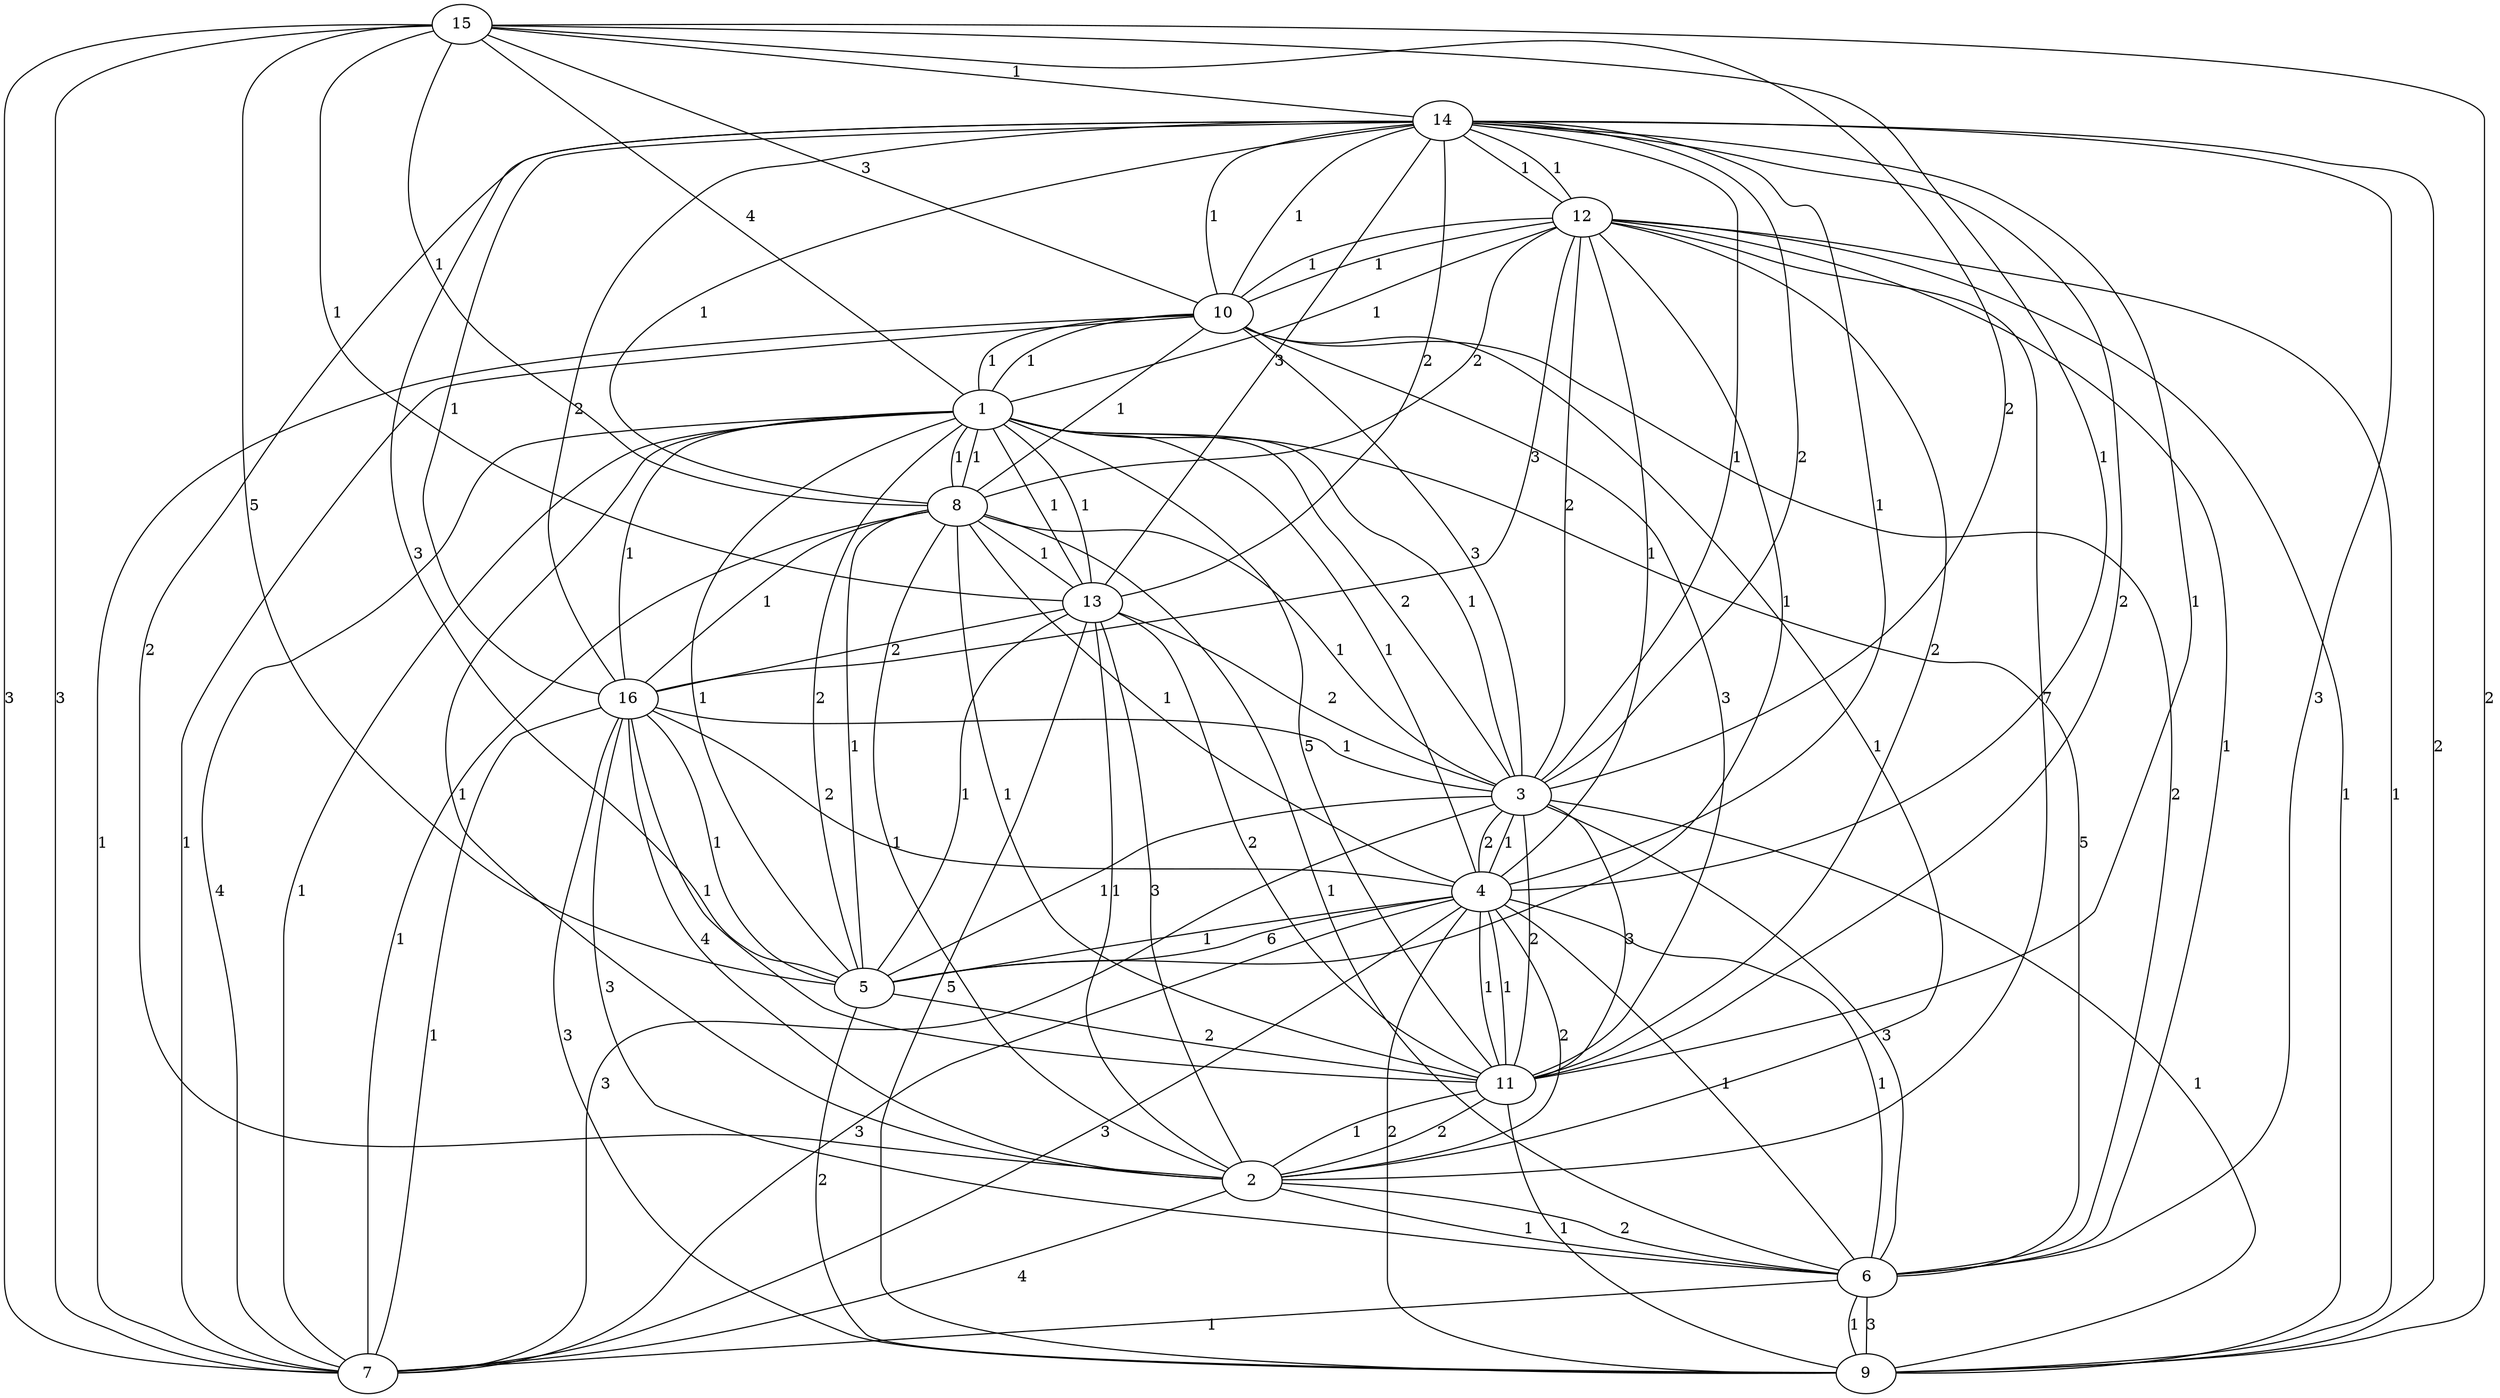 graph G {
15;
12;
3;
10;
16;
5;
9;
2;
14;
7;
1;
6;
11;
4;
13;
8;
1 -- 2  [label=1];
1 -- 3  [label=1];
1 -- 5  [label=2];
1 -- 6  [label=5];
1 -- 7  [label=4];
1 -- 8  [label=1];
1 -- 10  [label=1];
1 -- 11  [label=5];
1 -- 12  [label=1];
1 -- 13  [label=1];
1 -- 15  [label=4];
1 -- 16  [label=1];
2 -- 4  [label=2];
2 -- 6  [label=2];
2 -- 7  [label=4];
2 -- 8  [label=1];
2 -- 10  [label=1];
2 -- 11  [label=2];
2 -- 12  [label=7];
2 -- 13  [label=3];
2 -- 14  [label=2];
2 -- 16  [label=4];
3 -- 1  [label=2];
3 -- 4  [label=1];
3 -- 6  [label=3];
3 -- 7  [label=3];
3 -- 8  [label=1];
3 -- 9  [label=1];
3 -- 10  [label=3];
3 -- 11  [label=3];
3 -- 12  [label=2];
3 -- 13  [label=2];
3 -- 14  [label=1];
3 -- 15  [label=2];
4 -- 1  [label=1];
4 -- 3  [label=2];
4 -- 5  [label=1];
4 -- 6  [label=1];
4 -- 7  [label=3];
4 -- 11  [label=1];
4 -- 12  [label=1];
4 -- 14  [label=1];
4 -- 15  [label=1];
4 -- 16  [label=2];
5 -- 1  [label=1];
5 -- 3  [label=1];
5 -- 4  [label=6];
5 -- 9  [label=2];
5 -- 11  [label=2];
5 -- 12  [label=1];
5 -- 13  [label=1];
5 -- 15  [label=5];
6 -- 2  [label=1];
6 -- 4  [label=1];
6 -- 7  [label=1];
6 -- 9  [label=1];
6 -- 10  [label=2];
6 -- 12  [label=1];
6 -- 14  [label=3];
6 -- 16  [label=3];
7 -- 1  [label=1];
7 -- 4  [label=3];
7 -- 8  [label=1];
7 -- 10  [label=1];
7 -- 15  [label=3];
8 -- 1  [label=1];
8 -- 4  [label=1];
8 -- 5  [label=1];
8 -- 6  [label=1];
8 -- 10  [label=1];
8 -- 12  [label=2];
8 -- 13  [label=1];
8 -- 14  [label=1];
8 -- 15  [label=1];
8 -- 16  [label=1];
9 -- 4  [label=2];
9 -- 6  [label=3];
9 -- 12  [label=1];
9 -- 13  [label=5];
9 -- 14  [label=2];
9 -- 15  [label=2];
9 -- 16  [label=3];
10 -- 1  [label=1];
10 -- 7  [label=1];
10 -- 12  [label=1];
10 -- 14  [label=1];
10 -- 15  [label=3];
11 -- 2  [label=1];
11 -- 3  [label=2];
11 -- 4  [label=1];
11 -- 8  [label=1];
11 -- 9  [label=1];
11 -- 10  [label=3];
11 -- 12  [label=2];
11 -- 13  [label=2];
11 -- 14  [label=2];
11 -- 16  [label=1];
12 -- 9  [label=1];
12 -- 10  [label=1];
12 -- 14  [label=1];
12 -- 16  [label=3];
13 -- 1  [label=1];
13 -- 2  [label=1];
13 -- 14  [label=2];
13 -- 16  [label=2];
14 -- 3  [label=2];
14 -- 5  [label=3];
14 -- 10  [label=1];
14 -- 11  [label=1];
14 -- 12  [label=1];
14 -- 13  [label=3];
14 -- 16  [label=1];
15 -- 7  [label=3];
15 -- 13  [label=1];
15 -- 14  [label=1];
16 -- 3  [label=1];
16 -- 5  [label=1];
16 -- 7  [label=1];
16 -- 14  [label=2];
}
